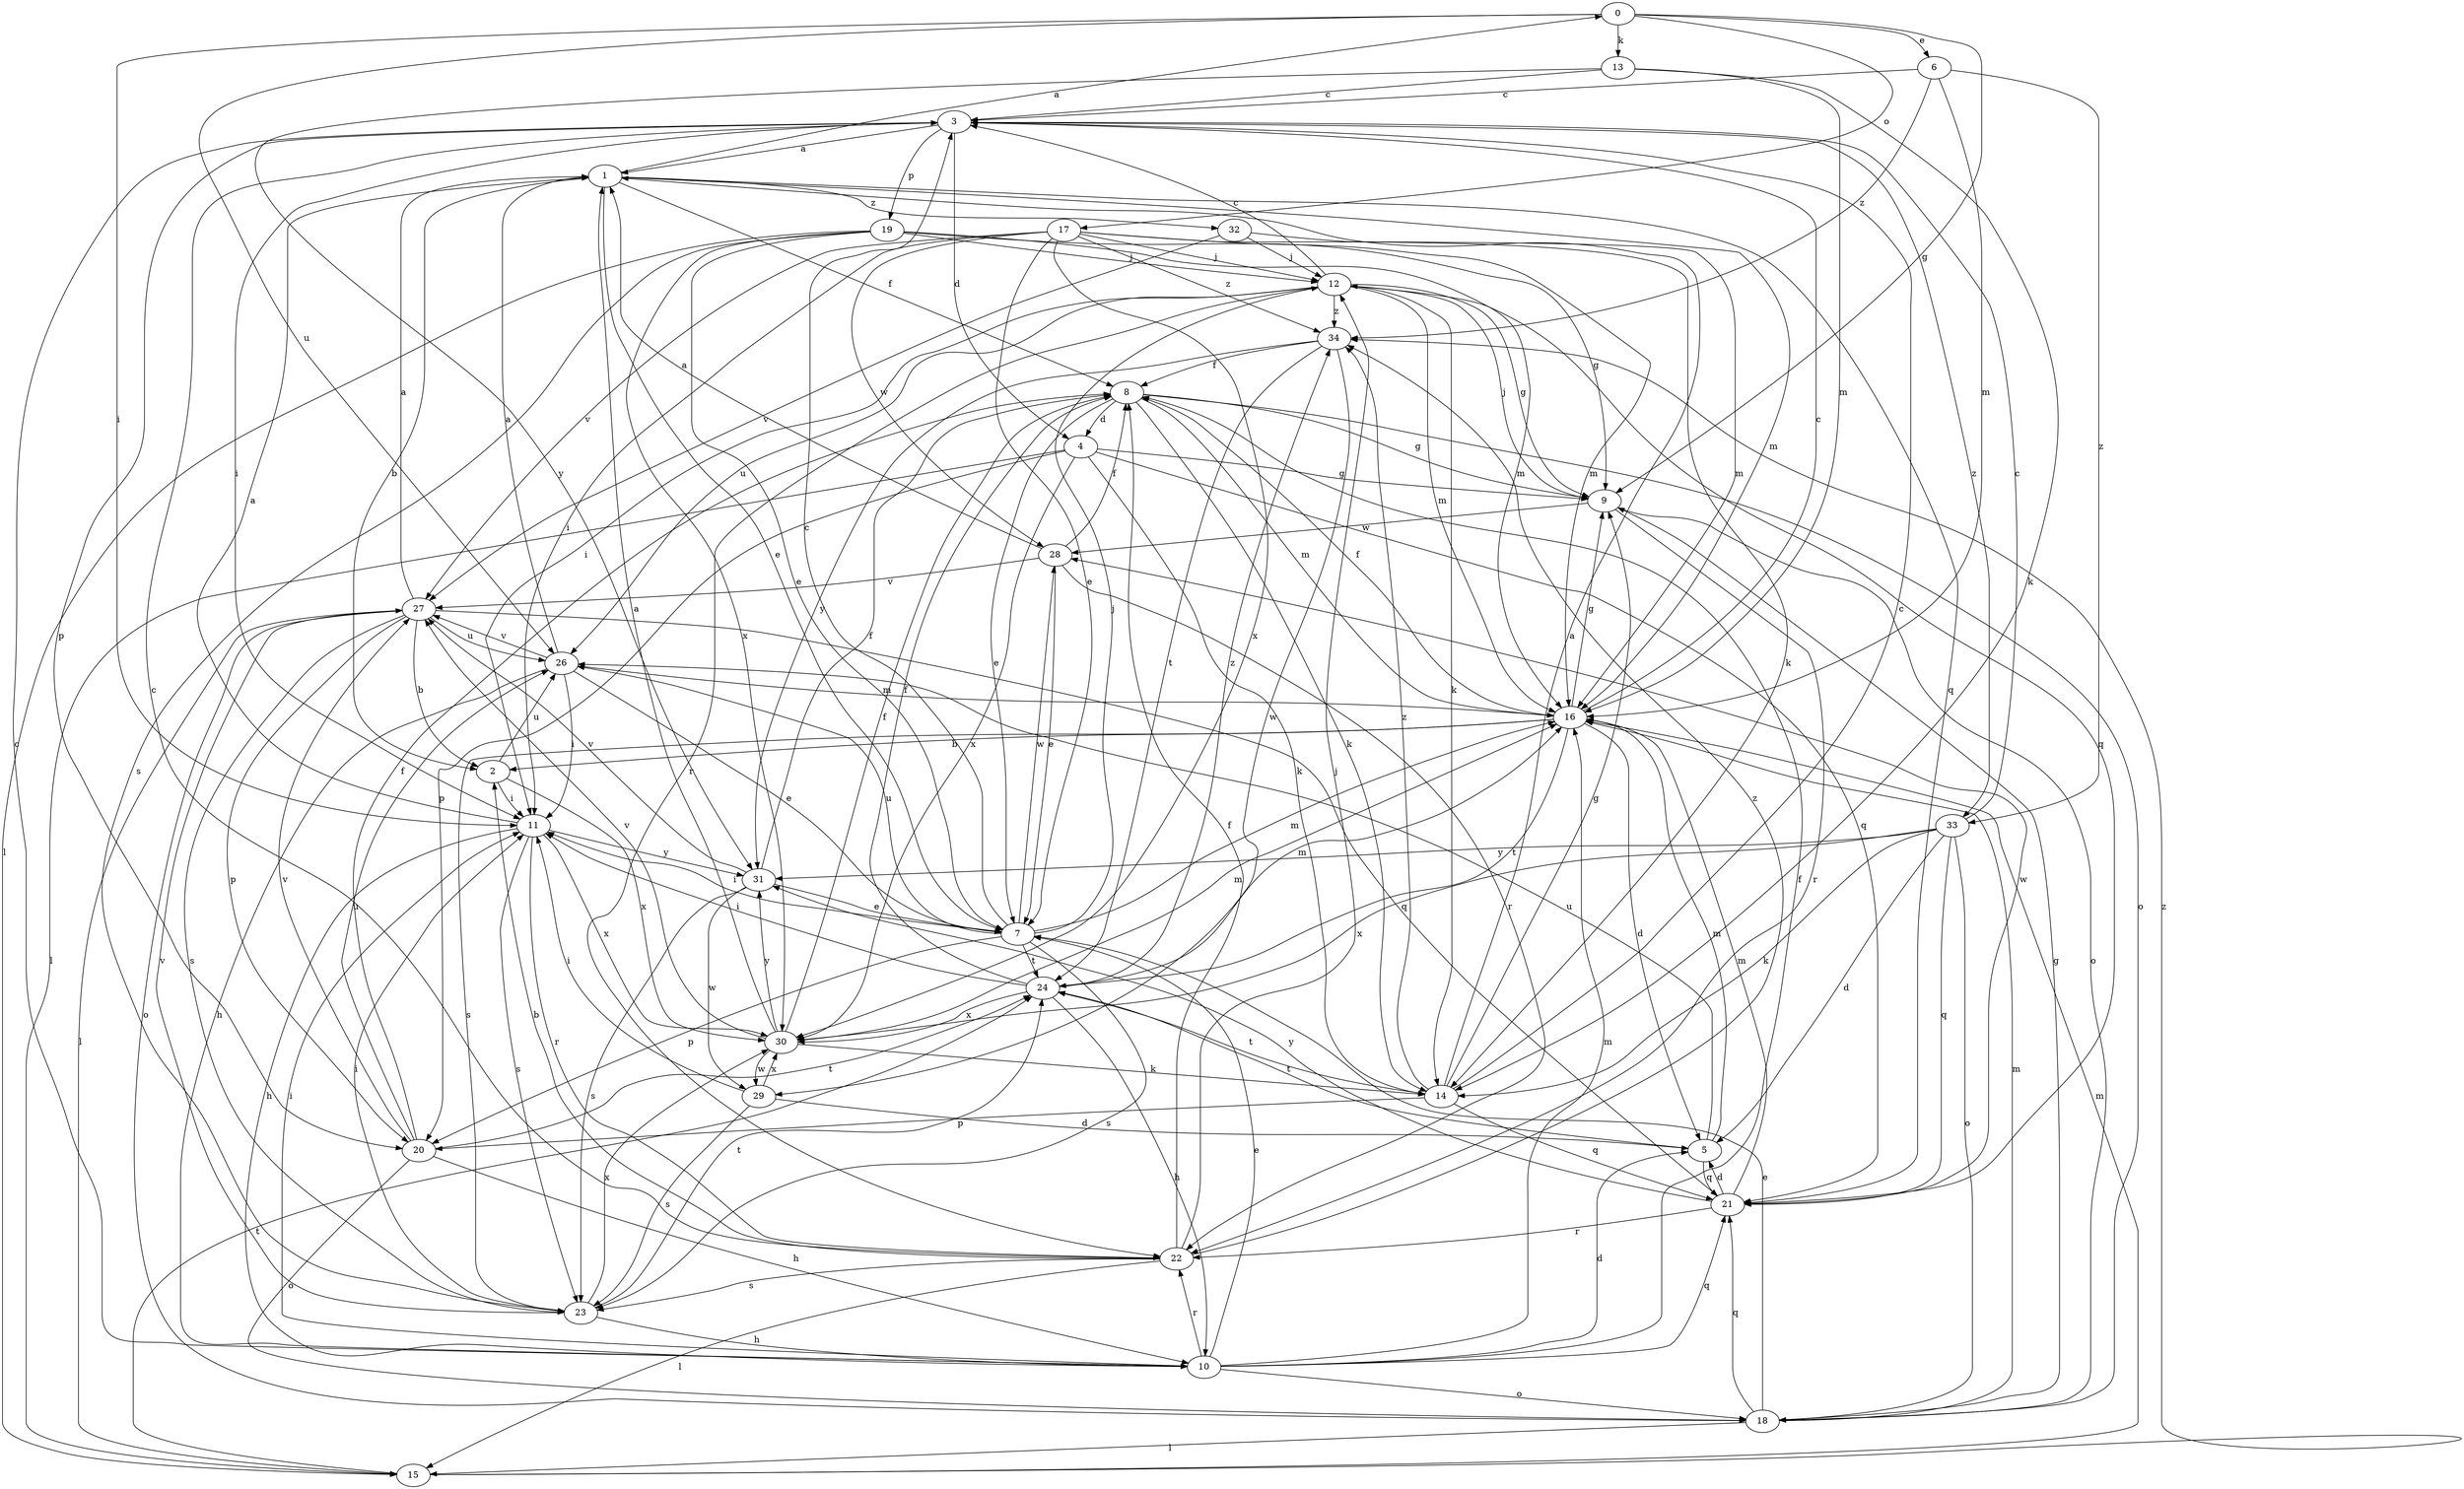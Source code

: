 strict digraph  {
0;
1;
2;
3;
4;
5;
6;
7;
8;
9;
10;
11;
12;
13;
14;
15;
16;
17;
18;
19;
20;
21;
22;
23;
24;
26;
27;
28;
29;
30;
31;
32;
33;
34;
0 -> 6  [label=e];
0 -> 9  [label=g];
0 -> 11  [label=i];
0 -> 13  [label=k];
0 -> 17  [label=o];
0 -> 26  [label=u];
1 -> 0  [label=a];
1 -> 2  [label=b];
1 -> 7  [label=e];
1 -> 8  [label=f];
1 -> 16  [label=m];
1 -> 21  [label=q];
1 -> 32  [label=z];
2 -> 11  [label=i];
2 -> 26  [label=u];
2 -> 30  [label=x];
3 -> 1  [label=a];
3 -> 4  [label=d];
3 -> 11  [label=i];
3 -> 19  [label=p];
3 -> 20  [label=p];
3 -> 33  [label=z];
4 -> 9  [label=g];
4 -> 14  [label=k];
4 -> 15  [label=l];
4 -> 20  [label=p];
4 -> 21  [label=q];
4 -> 30  [label=x];
5 -> 16  [label=m];
5 -> 21  [label=q];
5 -> 24  [label=t];
5 -> 26  [label=u];
6 -> 3  [label=c];
6 -> 16  [label=m];
6 -> 33  [label=z];
6 -> 34  [label=z];
7 -> 3  [label=c];
7 -> 11  [label=i];
7 -> 12  [label=j];
7 -> 16  [label=m];
7 -> 20  [label=p];
7 -> 23  [label=s];
7 -> 24  [label=t];
7 -> 26  [label=u];
7 -> 28  [label=w];
8 -> 4  [label=d];
8 -> 7  [label=e];
8 -> 9  [label=g];
8 -> 14  [label=k];
8 -> 16  [label=m];
8 -> 18  [label=o];
9 -> 12  [label=j];
9 -> 18  [label=o];
9 -> 22  [label=r];
9 -> 28  [label=w];
10 -> 3  [label=c];
10 -> 5  [label=d];
10 -> 7  [label=e];
10 -> 8  [label=f];
10 -> 11  [label=i];
10 -> 16  [label=m];
10 -> 18  [label=o];
10 -> 21  [label=q];
10 -> 22  [label=r];
11 -> 1  [label=a];
11 -> 10  [label=h];
11 -> 22  [label=r];
11 -> 23  [label=s];
11 -> 30  [label=x];
11 -> 31  [label=y];
12 -> 3  [label=c];
12 -> 9  [label=g];
12 -> 11  [label=i];
12 -> 14  [label=k];
12 -> 16  [label=m];
12 -> 21  [label=q];
12 -> 22  [label=r];
12 -> 26  [label=u];
12 -> 34  [label=z];
13 -> 3  [label=c];
13 -> 14  [label=k];
13 -> 16  [label=m];
13 -> 31  [label=y];
14 -> 1  [label=a];
14 -> 3  [label=c];
14 -> 9  [label=g];
14 -> 20  [label=p];
14 -> 21  [label=q];
14 -> 24  [label=t];
14 -> 34  [label=z];
15 -> 16  [label=m];
15 -> 24  [label=t];
15 -> 34  [label=z];
16 -> 2  [label=b];
16 -> 3  [label=c];
16 -> 5  [label=d];
16 -> 8  [label=f];
16 -> 9  [label=g];
16 -> 23  [label=s];
16 -> 24  [label=t];
17 -> 7  [label=e];
17 -> 11  [label=i];
17 -> 12  [label=j];
17 -> 14  [label=k];
17 -> 16  [label=m];
17 -> 27  [label=v];
17 -> 28  [label=w];
17 -> 30  [label=x];
17 -> 34  [label=z];
18 -> 7  [label=e];
18 -> 9  [label=g];
18 -> 15  [label=l];
18 -> 16  [label=m];
18 -> 21  [label=q];
19 -> 7  [label=e];
19 -> 9  [label=g];
19 -> 12  [label=j];
19 -> 15  [label=l];
19 -> 16  [label=m];
19 -> 23  [label=s];
19 -> 30  [label=x];
20 -> 8  [label=f];
20 -> 10  [label=h];
20 -> 18  [label=o];
20 -> 24  [label=t];
20 -> 26  [label=u];
20 -> 27  [label=v];
21 -> 5  [label=d];
21 -> 16  [label=m];
21 -> 22  [label=r];
21 -> 28  [label=w];
21 -> 31  [label=y];
22 -> 2  [label=b];
22 -> 3  [label=c];
22 -> 8  [label=f];
22 -> 12  [label=j];
22 -> 15  [label=l];
22 -> 23  [label=s];
22 -> 34  [label=z];
23 -> 10  [label=h];
23 -> 11  [label=i];
23 -> 24  [label=t];
23 -> 27  [label=v];
23 -> 30  [label=x];
24 -> 8  [label=f];
24 -> 10  [label=h];
24 -> 11  [label=i];
24 -> 16  [label=m];
24 -> 30  [label=x];
24 -> 34  [label=z];
26 -> 1  [label=a];
26 -> 7  [label=e];
26 -> 10  [label=h];
26 -> 11  [label=i];
26 -> 16  [label=m];
26 -> 27  [label=v];
27 -> 1  [label=a];
27 -> 2  [label=b];
27 -> 15  [label=l];
27 -> 18  [label=o];
27 -> 20  [label=p];
27 -> 21  [label=q];
27 -> 23  [label=s];
27 -> 26  [label=u];
28 -> 1  [label=a];
28 -> 7  [label=e];
28 -> 8  [label=f];
28 -> 22  [label=r];
28 -> 27  [label=v];
29 -> 5  [label=d];
29 -> 11  [label=i];
29 -> 23  [label=s];
29 -> 30  [label=x];
30 -> 1  [label=a];
30 -> 8  [label=f];
30 -> 14  [label=k];
30 -> 16  [label=m];
30 -> 27  [label=v];
30 -> 29  [label=w];
30 -> 31  [label=y];
31 -> 7  [label=e];
31 -> 8  [label=f];
31 -> 23  [label=s];
31 -> 27  [label=v];
31 -> 29  [label=w];
32 -> 12  [label=j];
32 -> 16  [label=m];
32 -> 27  [label=v];
33 -> 3  [label=c];
33 -> 5  [label=d];
33 -> 14  [label=k];
33 -> 18  [label=o];
33 -> 21  [label=q];
33 -> 30  [label=x];
33 -> 31  [label=y];
34 -> 8  [label=f];
34 -> 24  [label=t];
34 -> 29  [label=w];
34 -> 31  [label=y];
}
